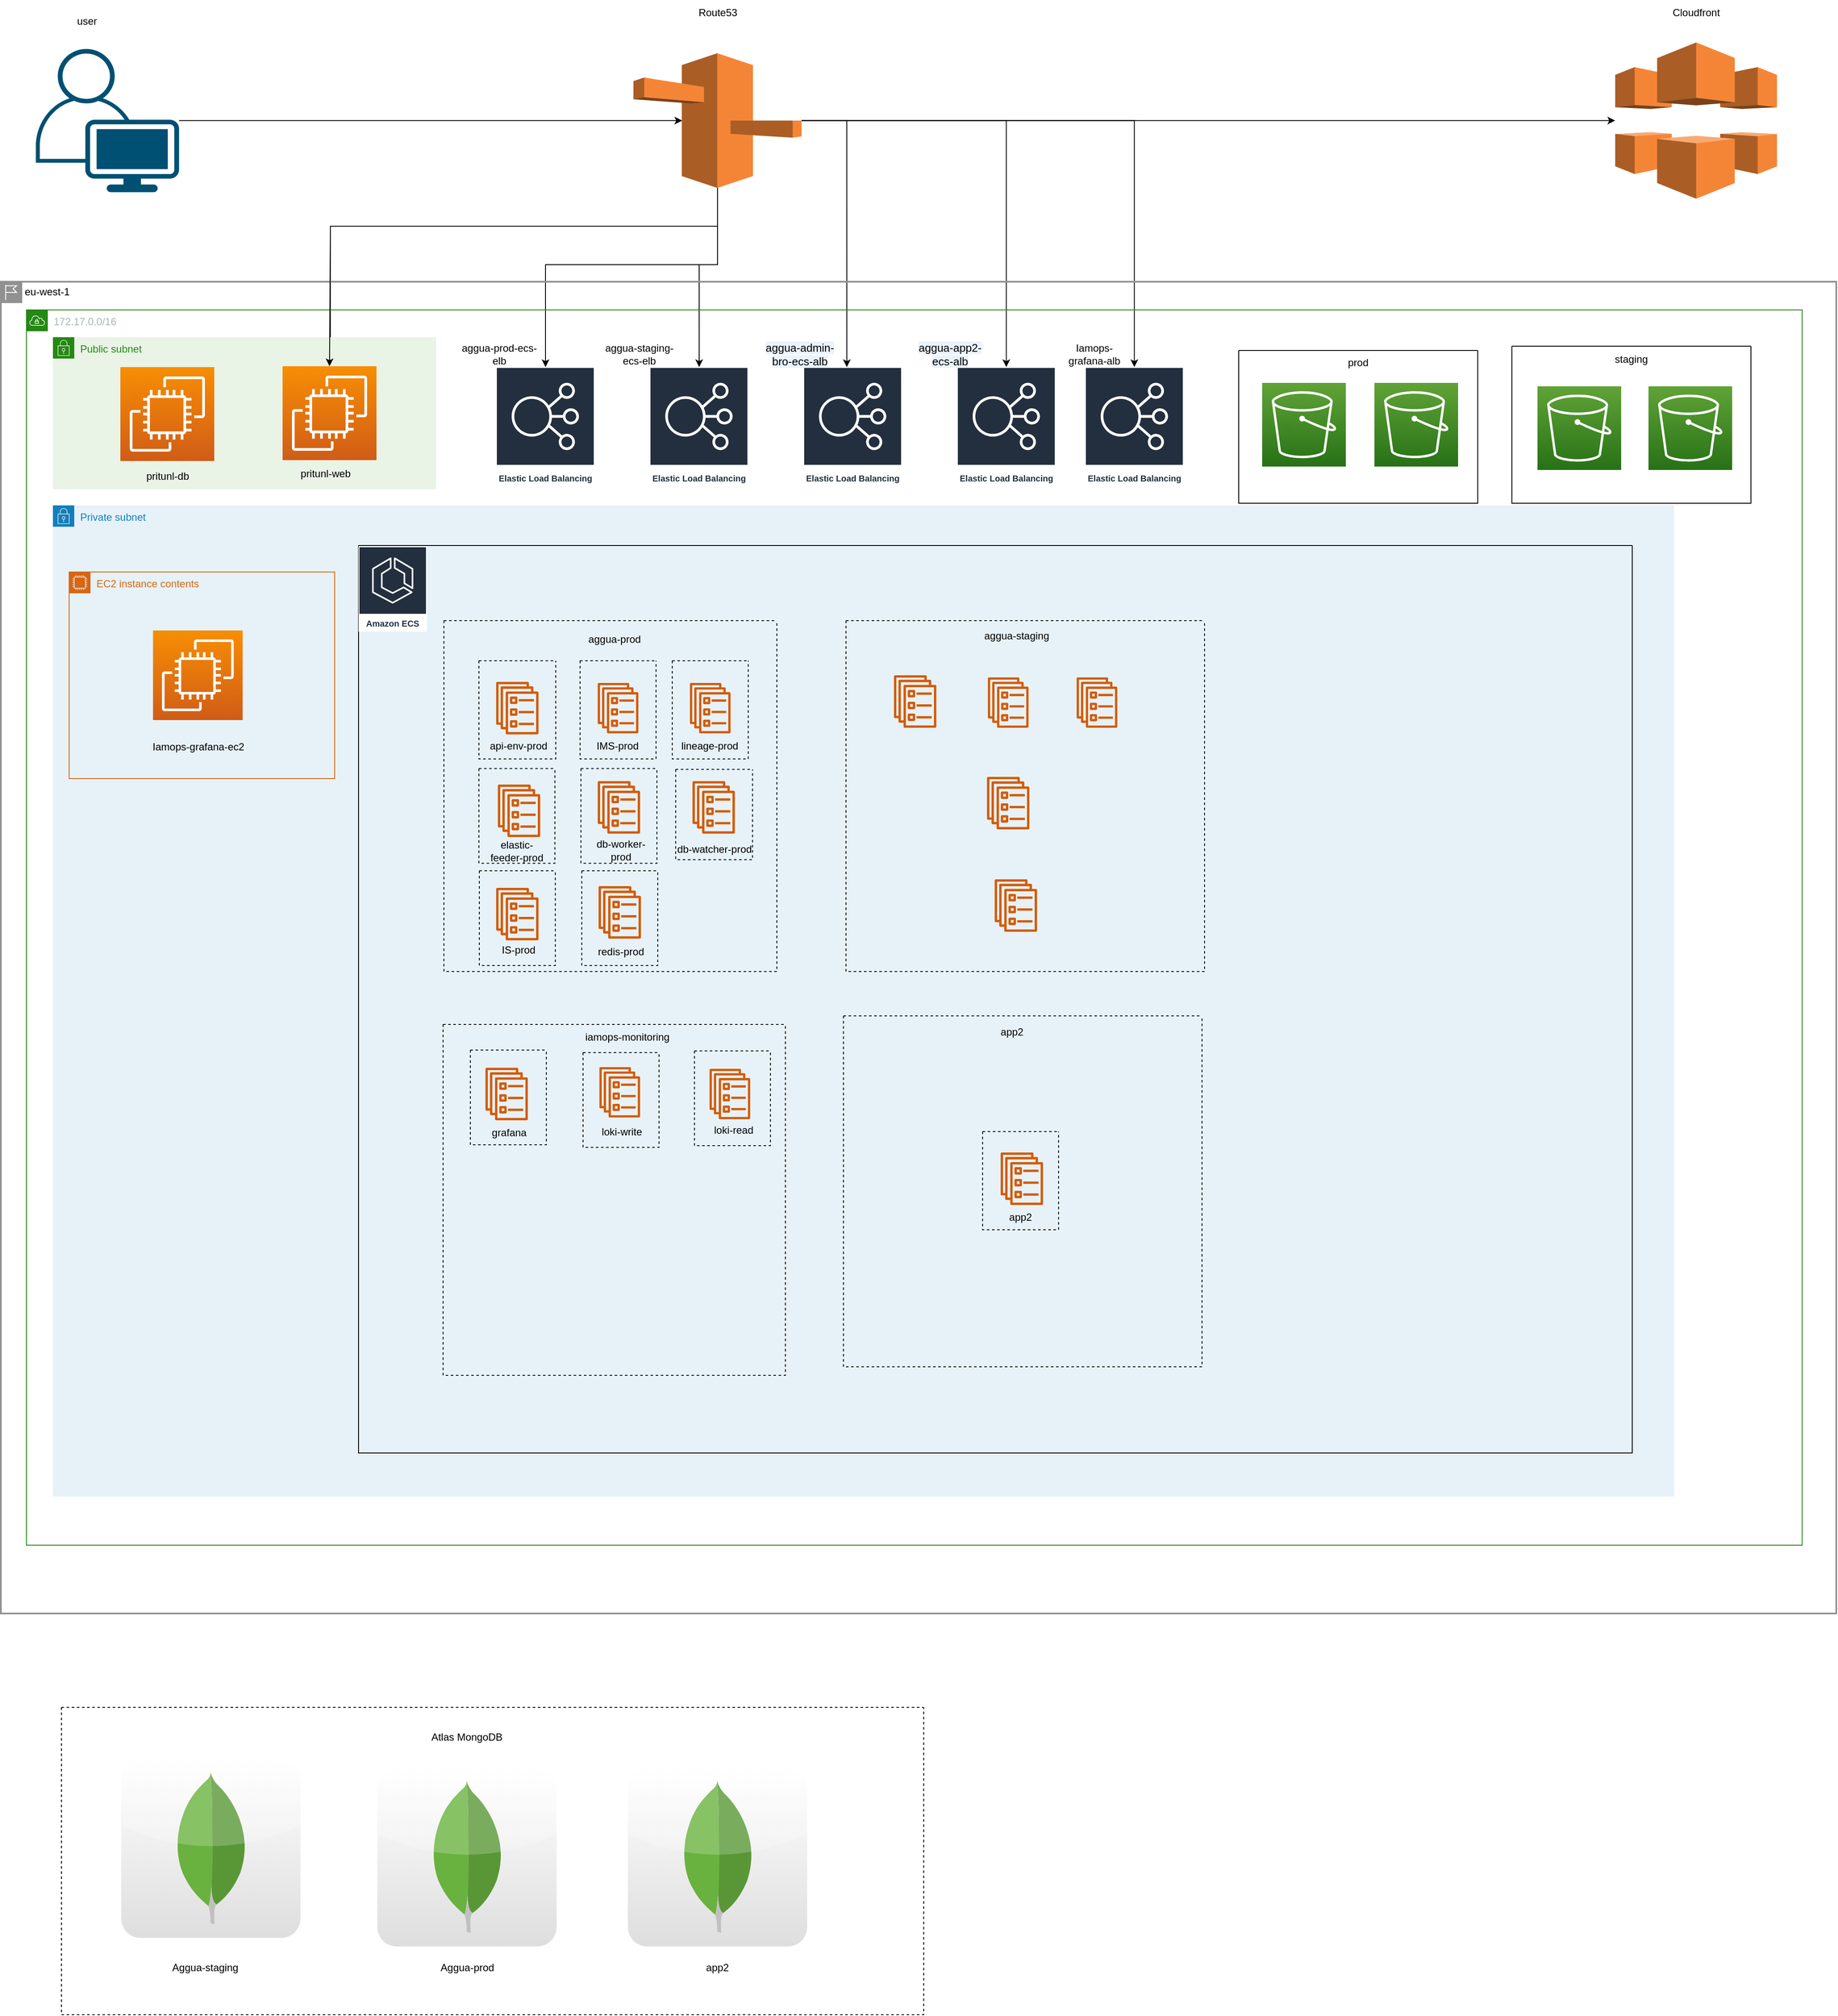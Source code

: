 <mxfile version="20.1.1" type="github">
  <diagram id="MRfBN73VTw00yK5iwEvO" name="Page-1">
    <mxGraphModel dx="1138" dy="1779" grid="1" gridSize="10" guides="1" tooltips="1" connect="1" arrows="1" fold="1" page="1" pageScale="1" pageWidth="827" pageHeight="1169" math="0" shadow="0">
      <root>
        <mxCell id="0" />
        <mxCell id="1" parent="0" />
        <mxCell id="sX0feW_yaeXlaU8O-Usj-157" style="edgeStyle=orthogonalEdgeStyle;rounded=0;orthogonalLoop=1;jettySize=auto;html=1;entryX=0.29;entryY=0.5;entryDx=0;entryDy=0;entryPerimeter=0;" edge="1" parent="1" source="YsGYTtXpXToWJOdHxNEK-1" target="YsGYTtXpXToWJOdHxNEK-2">
          <mxGeometry relative="1" as="geometry" />
        </mxCell>
        <mxCell id="YsGYTtXpXToWJOdHxNEK-1" value="" style="points=[[0.35,0,0],[0.98,0.51,0],[1,0.71,0],[0.67,1,0],[0,0.795,0],[0,0.65,0]];verticalLabelPosition=bottom;sketch=0;html=1;verticalAlign=top;aspect=fixed;align=center;pointerEvents=1;shape=mxgraph.cisco19.user;fillColor=#005073;strokeColor=none;" parent="1" vertex="1">
          <mxGeometry x="60" y="-142.63" width="167.75" height="167.75" as="geometry" />
        </mxCell>
        <mxCell id="sX0feW_yaeXlaU8O-Usj-159" style="edgeStyle=orthogonalEdgeStyle;rounded=0;orthogonalLoop=1;jettySize=auto;html=1;" edge="1" parent="1" source="YsGYTtXpXToWJOdHxNEK-2" target="YsGYTtXpXToWJOdHxNEK-3">
          <mxGeometry relative="1" as="geometry" />
        </mxCell>
        <mxCell id="sX0feW_yaeXlaU8O-Usj-240" style="edgeStyle=orthogonalEdgeStyle;rounded=0;orthogonalLoop=1;jettySize=auto;html=1;" edge="1" parent="1" source="YsGYTtXpXToWJOdHxNEK-2" target="sX0feW_yaeXlaU8O-Usj-6">
          <mxGeometry relative="1" as="geometry">
            <mxPoint x="810" y="110" as="targetPoint" />
            <Array as="points">
              <mxPoint x="858" y="65" />
              <mxPoint x="405" y="65" />
            </Array>
          </mxGeometry>
        </mxCell>
        <mxCell id="sX0feW_yaeXlaU8O-Usj-243" style="edgeStyle=orthogonalEdgeStyle;rounded=0;orthogonalLoop=1;jettySize=auto;html=1;exitX=0.5;exitY=1;exitDx=0;exitDy=0;exitPerimeter=0;" edge="1" parent="1" source="YsGYTtXpXToWJOdHxNEK-2" target="sX0feW_yaeXlaU8O-Usj-9">
          <mxGeometry relative="1" as="geometry">
            <Array as="points">
              <mxPoint x="858" y="110" />
              <mxPoint x="657" y="110" />
            </Array>
          </mxGeometry>
        </mxCell>
        <mxCell id="sX0feW_yaeXlaU8O-Usj-244" style="edgeStyle=orthogonalEdgeStyle;rounded=0;orthogonalLoop=1;jettySize=auto;html=1;" edge="1" parent="1" source="YsGYTtXpXToWJOdHxNEK-2" target="sX0feW_yaeXlaU8O-Usj-10">
          <mxGeometry relative="1" as="geometry">
            <Array as="points">
              <mxPoint x="858" y="110" />
              <mxPoint x="837" y="110" />
            </Array>
          </mxGeometry>
        </mxCell>
        <mxCell id="sX0feW_yaeXlaU8O-Usj-246" style="edgeStyle=orthogonalEdgeStyle;rounded=0;orthogonalLoop=1;jettySize=auto;html=1;entryX=0.441;entryY=0;entryDx=0;entryDy=0;entryPerimeter=0;" edge="1" parent="1" source="YsGYTtXpXToWJOdHxNEK-2" target="sX0feW_yaeXlaU8O-Usj-11">
          <mxGeometry relative="1" as="geometry" />
        </mxCell>
        <mxCell id="sX0feW_yaeXlaU8O-Usj-248" style="edgeStyle=orthogonalEdgeStyle;rounded=0;orthogonalLoop=1;jettySize=auto;html=1;" edge="1" parent="1" source="YsGYTtXpXToWJOdHxNEK-2" target="sX0feW_yaeXlaU8O-Usj-12">
          <mxGeometry relative="1" as="geometry" />
        </mxCell>
        <mxCell id="sX0feW_yaeXlaU8O-Usj-249" style="edgeStyle=orthogonalEdgeStyle;rounded=0;orthogonalLoop=1;jettySize=auto;html=1;" edge="1" parent="1" source="YsGYTtXpXToWJOdHxNEK-2" target="sX0feW_yaeXlaU8O-Usj-102">
          <mxGeometry relative="1" as="geometry" />
        </mxCell>
        <mxCell id="YsGYTtXpXToWJOdHxNEK-2" value="" style="outlineConnect=0;dashed=0;verticalLabelPosition=bottom;verticalAlign=top;align=center;html=1;shape=mxgraph.aws3.route_53;fillColor=#F58536;gradientColor=none;" parent="1" vertex="1">
          <mxGeometry x="760" y="-137.63" width="197" height="157.75" as="geometry" />
        </mxCell>
        <mxCell id="YsGYTtXpXToWJOdHxNEK-3" value="" style="outlineConnect=0;dashed=0;verticalLabelPosition=bottom;verticalAlign=top;align=center;html=1;shape=mxgraph.aws3.cloudfront;fillColor=#F58536;gradientColor=none;" parent="1" vertex="1">
          <mxGeometry x="1910" y="-150.26" width="189.5" height="183" as="geometry" />
        </mxCell>
        <mxCell id="YsGYTtXpXToWJOdHxNEK-48" value="" style="swimlane;startSize=0;dashed=1;" parent="1" vertex="1">
          <mxGeometry x="1467" y="526" width="420" height="411" as="geometry">
            <mxRectangle x="1450" y="540" width="50" height="40" as="alternateBounds" />
          </mxGeometry>
        </mxCell>
        <mxCell id="YsGYTtXpXToWJOdHxNEK-136" value="" style="swimlane;startSize=0;dashed=1;" parent="YsGYTtXpXToWJOdHxNEK-48" vertex="1">
          <mxGeometry x="163" y="135.5" width="89" height="115" as="geometry">
            <mxRectangle x="1480" y="436" width="50" height="40" as="alternateBounds" />
          </mxGeometry>
        </mxCell>
        <mxCell id="YsGYTtXpXToWJOdHxNEK-137" value="admin-bro" style="text;html=1;strokeColor=none;fillColor=none;align=center;verticalAlign=middle;whiteSpace=wrap;rounded=0;dashed=1;" parent="YsGYTtXpXToWJOdHxNEK-136" vertex="1">
          <mxGeometry x="6.99" y="85" width="75.02" height="30" as="geometry" />
        </mxCell>
        <mxCell id="YsGYTtXpXToWJOdHxNEK-50" value="" style="sketch=0;outlineConnect=0;fontColor=#232F3E;gradientColor=none;fillColor=#D45B07;strokeColor=none;dashed=0;verticalLabelPosition=bottom;verticalAlign=top;align=center;html=1;fontSize=12;fontStyle=0;aspect=fixed;pointerEvents=1;shape=mxgraph.aws4.ecs_service;" parent="YsGYTtXpXToWJOdHxNEK-136" vertex="1">
          <mxGeometry x="19.51" y="26.75" width="49.97" height="61.5" as="geometry" />
        </mxCell>
        <mxCell id="YsGYTtXpXToWJOdHxNEK-140" value="admin-bro" style="text;html=1;strokeColor=none;fillColor=none;align=center;verticalAlign=middle;whiteSpace=wrap;rounded=0;dashed=1;" parent="YsGYTtXpXToWJOdHxNEK-48" vertex="1">
          <mxGeometry x="160.48" y="4" width="75.02" height="30" as="geometry" />
        </mxCell>
        <mxCell id="YsGYTtXpXToWJOdHxNEK-118" value="" style="swimlane;startSize=0;dashed=1;" parent="1" vertex="1">
          <mxGeometry x="1036" y="569" width="90" height="115" as="geometry" />
        </mxCell>
        <mxCell id="YsGYTtXpXToWJOdHxNEK-119" value="api-env-stag" style="text;html=1;strokeColor=none;fillColor=none;align=center;verticalAlign=middle;whiteSpace=wrap;rounded=0;dashed=1;" parent="YsGYTtXpXToWJOdHxNEK-118" vertex="1">
          <mxGeometry x="8.98" y="85" width="75.02" height="30" as="geometry" />
        </mxCell>
        <mxCell id="YsGYTtXpXToWJOdHxNEK-120" value="" style="swimlane;startSize=0;dashed=1;" parent="1" vertex="1">
          <mxGeometry x="1154.47" y="569" width="89" height="115" as="geometry" />
        </mxCell>
        <mxCell id="YsGYTtXpXToWJOdHxNEK-121" value="IMS-stag" style="text;html=1;strokeColor=none;fillColor=none;align=center;verticalAlign=middle;whiteSpace=wrap;rounded=0;dashed=1;" parent="YsGYTtXpXToWJOdHxNEK-120" vertex="1">
          <mxGeometry x="6.99" y="85" width="75.02" height="30" as="geometry" />
        </mxCell>
        <mxCell id="YsGYTtXpXToWJOdHxNEK-122" value="" style="swimlane;startSize=0;dashed=1;" parent="1" vertex="1">
          <mxGeometry x="1036" y="695.25" width="89" height="111" as="geometry" />
        </mxCell>
        <mxCell id="YsGYTtXpXToWJOdHxNEK-43" value="" style="sketch=0;outlineConnect=0;fontColor=#232F3E;gradientColor=none;fillColor=#D45B07;strokeColor=none;dashed=1;verticalLabelPosition=bottom;verticalAlign=top;align=center;html=1;fontSize=12;fontStyle=0;aspect=fixed;pointerEvents=1;shape=mxgraph.aws4.ecs_service;" parent="YsGYTtXpXToWJOdHxNEK-122" vertex="1">
          <mxGeometry x="20.01" y="16.75" width="49.97" height="61.5" as="geometry" />
        </mxCell>
        <mxCell id="YsGYTtXpXToWJOdHxNEK-123" value="" style="swimlane;startSize=0;dashed=1;" parent="1" vertex="1">
          <mxGeometry x="1155.49" y="695.25" width="89" height="111" as="geometry" />
        </mxCell>
        <mxCell id="YsGYTtXpXToWJOdHxNEK-124" value="db-worker-stag" style="text;html=1;strokeColor=none;fillColor=none;align=center;verticalAlign=middle;whiteSpace=wrap;rounded=0;dashed=1;" parent="YsGYTtXpXToWJOdHxNEK-123" vertex="1">
          <mxGeometry x="13.48" y="80.25" width="66.52" height="30" as="geometry" />
        </mxCell>
        <mxCell id="YsGYTtXpXToWJOdHxNEK-125" value="" style="swimlane;startSize=0;dashed=1;" parent="1" vertex="1">
          <mxGeometry x="1156.48" y="815" width="89" height="111" as="geometry" />
        </mxCell>
        <mxCell id="YsGYTtXpXToWJOdHxNEK-126" value="redis-stag" style="text;html=1;strokeColor=none;fillColor=none;align=center;verticalAlign=middle;whiteSpace=wrap;rounded=0;dashed=1;" parent="YsGYTtXpXToWJOdHxNEK-125" vertex="1">
          <mxGeometry x="8.24" y="79.5" width="75.02" height="30" as="geometry" />
        </mxCell>
        <mxCell id="YsGYTtXpXToWJOdHxNEK-127" value="" style="swimlane;startSize=0;dashed=1;" parent="1" vertex="1">
          <mxGeometry x="1266.48" y="696.25" width="90" height="105.75" as="geometry" />
        </mxCell>
        <mxCell id="YsGYTtXpXToWJOdHxNEK-128" value="db-watcher-stag" style="text;html=1;strokeColor=none;fillColor=none;align=center;verticalAlign=middle;whiteSpace=wrap;rounded=0;dashed=1;" parent="YsGYTtXpXToWJOdHxNEK-127" vertex="1">
          <mxGeometry x="-4.01" y="78.75" width="100" height="30" as="geometry" />
        </mxCell>
        <mxCell id="YsGYTtXpXToWJOdHxNEK-47" value="" style="sketch=0;outlineConnect=0;fontColor=#232F3E;gradientColor=none;fillColor=#D45B07;strokeColor=none;dashed=0;verticalLabelPosition=bottom;verticalAlign=top;align=center;html=1;fontSize=12;fontStyle=0;aspect=fixed;pointerEvents=1;shape=mxgraph.aws4.ecs_service;" parent="YsGYTtXpXToWJOdHxNEK-127" vertex="1">
          <mxGeometry x="21.01" y="13.75" width="49.97" height="61.5" as="geometry" />
        </mxCell>
        <mxCell id="YsGYTtXpXToWJOdHxNEK-129" value="" style="swimlane;startSize=0;dashed=1;" parent="1" vertex="1">
          <mxGeometry x="1262.47" y="569" width="89" height="115" as="geometry" />
        </mxCell>
        <mxCell id="YsGYTtXpXToWJOdHxNEK-130" value="lineage-stag" style="text;html=1;strokeColor=none;fillColor=none;align=center;verticalAlign=middle;whiteSpace=wrap;rounded=0;dashed=1;" parent="YsGYTtXpXToWJOdHxNEK-129" vertex="1">
          <mxGeometry x="6.99" y="85" width="75.02" height="30" as="geometry" />
        </mxCell>
        <mxCell id="YsGYTtXpXToWJOdHxNEK-131" value="" style="swimlane;startSize=0;dashed=1;" parent="1" vertex="1">
          <mxGeometry x="1036.48" y="815" width="89" height="111" as="geometry" />
        </mxCell>
        <mxCell id="YsGYTtXpXToWJOdHxNEK-132" value="IS-stag" style="text;html=1;strokeColor=none;fillColor=none;align=center;verticalAlign=middle;whiteSpace=wrap;rounded=0;dashed=1;" parent="YsGYTtXpXToWJOdHxNEK-131" vertex="1">
          <mxGeometry x="8.5" y="77.5" width="75.02" height="30" as="geometry" />
        </mxCell>
        <mxCell id="YsGYTtXpXToWJOdHxNEK-40" value="" style="sketch=0;outlineConnect=0;fontColor=#232F3E;gradientColor=none;fillColor=#D45B07;strokeColor=none;dashed=0;verticalLabelPosition=bottom;verticalAlign=top;align=center;html=1;fontSize=12;fontStyle=0;aspect=fixed;pointerEvents=1;shape=mxgraph.aws4.ecs_service;" parent="YsGYTtXpXToWJOdHxNEK-131" vertex="1">
          <mxGeometry x="19.53" y="16" width="49.97" height="61.5" as="geometry" />
        </mxCell>
        <mxCell id="YsGYTtXpXToWJOdHxNEK-133" value="elastic-feeder-stag" style="text;html=1;strokeColor=none;fillColor=none;align=center;verticalAlign=middle;whiteSpace=wrap;rounded=0;dashed=1;" parent="1" vertex="1">
          <mxGeometry x="1048.48" y="775.5" width="75.02" height="30" as="geometry" />
        </mxCell>
        <mxCell id="sX0feW_yaeXlaU8O-Usj-91" value="" style="dashed=0;outlineConnect=0;html=1;align=center;labelPosition=center;verticalLabelPosition=bottom;verticalAlign=top;shape=mxgraph.webicons.mongodb;gradientColor=#DFDEDE" vertex="1" parent="1">
          <mxGeometry x="160" y="1860" width="210" height="210" as="geometry" />
        </mxCell>
        <mxCell id="sX0feW_yaeXlaU8O-Usj-92" value="" style="dashed=0;outlineConnect=0;html=1;align=center;labelPosition=center;verticalLabelPosition=bottom;verticalAlign=top;shape=mxgraph.webicons.mongodb;gradientColor=#DFDEDE" vertex="1" parent="1">
          <mxGeometry x="460" y="1870" width="210" height="210" as="geometry" />
        </mxCell>
        <mxCell id="sX0feW_yaeXlaU8O-Usj-93" value="" style="dashed=0;outlineConnect=0;html=1;align=center;labelPosition=center;verticalLabelPosition=bottom;verticalAlign=top;shape=mxgraph.webicons.mongodb;gradientColor=#DFDEDE" vertex="1" parent="1">
          <mxGeometry x="753.5" y="1870" width="210" height="210" as="geometry" />
        </mxCell>
        <mxCell id="sX0feW_yaeXlaU8O-Usj-94" value="" style="swimlane;startSize=0;dashed=1;" vertex="1" parent="1">
          <mxGeometry x="90" y="1800" width="1010" height="360" as="geometry" />
        </mxCell>
        <mxCell id="sX0feW_yaeXlaU8O-Usj-95" value="Atlas MongoDB" style="text;html=1;strokeColor=none;fillColor=none;align=center;verticalAlign=middle;whiteSpace=wrap;rounded=0;dashed=1;" vertex="1" parent="sX0feW_yaeXlaU8O-Usj-94">
          <mxGeometry x="380" y="20" width="190" height="30" as="geometry" />
        </mxCell>
        <mxCell id="sX0feW_yaeXlaU8O-Usj-99" value="Aggua-staging" style="text;html=1;strokeColor=none;fillColor=none;align=center;verticalAlign=middle;whiteSpace=wrap;rounded=0;dashed=1;" vertex="1" parent="sX0feW_yaeXlaU8O-Usj-94">
          <mxGeometry x="100" y="290" width="137" height="30" as="geometry" />
        </mxCell>
        <mxCell id="sX0feW_yaeXlaU8O-Usj-100" value="Aggua-prod" style="text;html=1;strokeColor=none;fillColor=none;align=center;verticalAlign=middle;whiteSpace=wrap;rounded=0;dashed=1;" vertex="1" parent="sX0feW_yaeXlaU8O-Usj-94">
          <mxGeometry x="406.5" y="290" width="137" height="30" as="geometry" />
        </mxCell>
        <mxCell id="sX0feW_yaeXlaU8O-Usj-101" value="app2" style="text;html=1;strokeColor=none;fillColor=none;align=center;verticalAlign=middle;whiteSpace=wrap;rounded=0;dashed=1;" vertex="1" parent="sX0feW_yaeXlaU8O-Usj-94">
          <mxGeometry x="700" y="290" width="137" height="30" as="geometry" />
        </mxCell>
        <mxCell id="sX0feW_yaeXlaU8O-Usj-150" value="Cloudfront" style="text;html=1;strokeColor=none;fillColor=none;align=center;verticalAlign=middle;whiteSpace=wrap;rounded=0;dashed=1;" vertex="1" parent="1">
          <mxGeometry x="1974.75" y="-200" width="60" height="30" as="geometry" />
        </mxCell>
        <mxCell id="sX0feW_yaeXlaU8O-Usj-152" value="Route53" style="text;html=1;strokeColor=none;fillColor=none;align=center;verticalAlign=middle;whiteSpace=wrap;rounded=0;dashed=1;" vertex="1" parent="1">
          <mxGeometry x="828.5" y="-200" width="60" height="30" as="geometry" />
        </mxCell>
        <mxCell id="sX0feW_yaeXlaU8O-Usj-153" value="user" style="text;html=1;strokeColor=none;fillColor=none;align=center;verticalAlign=middle;whiteSpace=wrap;rounded=0;dashed=1;" vertex="1" parent="1">
          <mxGeometry x="90" y="-190" width="60" height="30" as="geometry" />
        </mxCell>
        <mxCell id="YsGYTtXpXToWJOdHxNEK-10" value="eu-west-1" style="shape=mxgraph.ibm.box;prType=region;fontStyle=0;verticalAlign=top;align=left;spacingLeft=32;spacingTop=4;fillColor=none;rounded=0;whiteSpace=wrap;html=1;strokeColor=#919191;strokeWidth=2;dashed=0;container=1;spacing=-4;collapsible=0;expand=0;recursiveResize=0;" parent="1" vertex="1">
          <mxGeometry x="19" y="130" width="2150" height="1560" as="geometry" />
        </mxCell>
        <mxCell id="YsGYTtXpXToWJOdHxNEK-11" value="172.17.0.0/16" style="points=[[0,0],[0.25,0],[0.5,0],[0.75,0],[1,0],[1,0.25],[1,0.5],[1,0.75],[1,1],[0.75,1],[0.5,1],[0.25,1],[0,1],[0,0.75],[0,0.5],[0,0.25]];outlineConnect=0;gradientColor=none;html=1;whiteSpace=wrap;fontSize=12;fontStyle=0;container=1;pointerEvents=0;collapsible=0;recursiveResize=0;shape=mxgraph.aws4.group;grIcon=mxgraph.aws4.group_vpc;strokeColor=#248814;fillColor=none;verticalAlign=top;align=left;spacingLeft=30;fontColor=#AAB7B8;dashed=0;" parent="YsGYTtXpXToWJOdHxNEK-10" vertex="1">
          <mxGeometry x="30" y="33" width="2080" height="1447" as="geometry" />
        </mxCell>
        <mxCell id="YsGYTtXpXToWJOdHxNEK-12" value="Public subnet" style="points=[[0,0],[0.25,0],[0.5,0],[0.75,0],[1,0],[1,0.25],[1,0.5],[1,0.75],[1,1],[0.75,1],[0.5,1],[0.25,1],[0,1],[0,0.75],[0,0.5],[0,0.25]];outlineConnect=0;gradientColor=none;html=1;whiteSpace=wrap;fontSize=12;fontStyle=0;container=1;pointerEvents=0;collapsible=0;recursiveResize=0;shape=mxgraph.aws4.group;grIcon=mxgraph.aws4.group_security_group;grStroke=0;strokeColor=#248814;fillColor=#E9F3E6;verticalAlign=top;align=left;spacingLeft=30;fontColor=#248814;dashed=0;" parent="YsGYTtXpXToWJOdHxNEK-11" vertex="1">
          <mxGeometry x="31" y="32" width="449" height="178" as="geometry" />
        </mxCell>
        <mxCell id="sX0feW_yaeXlaU8O-Usj-6" value="" style="sketch=0;points=[[0,0,0],[0.25,0,0],[0.5,0,0],[0.75,0,0],[1,0,0],[0,1,0],[0.25,1,0],[0.5,1,0],[0.75,1,0],[1,1,0],[0,0.25,0],[0,0.5,0],[0,0.75,0],[1,0.25,0],[1,0.5,0],[1,0.75,0]];outlineConnect=0;fontColor=#232F3E;gradientColor=#F78E04;gradientDirection=north;fillColor=#D05C17;strokeColor=#ffffff;dashed=0;verticalLabelPosition=bottom;verticalAlign=top;align=center;html=1;fontSize=12;fontStyle=0;aspect=fixed;shape=mxgraph.aws4.resourceIcon;resIcon=mxgraph.aws4.ec2;" vertex="1" parent="YsGYTtXpXToWJOdHxNEK-12">
          <mxGeometry x="269" y="34" width="110" height="110" as="geometry" />
        </mxCell>
        <mxCell id="sX0feW_yaeXlaU8O-Usj-8" value="pritunl-db" style="text;html=1;strokeColor=none;fillColor=none;align=center;verticalAlign=middle;whiteSpace=wrap;rounded=0;" vertex="1" parent="YsGYTtXpXToWJOdHxNEK-12">
          <mxGeometry x="73.5" y="148" width="121" height="30" as="geometry" />
        </mxCell>
        <mxCell id="YsGYTtXpXToWJOdHxNEK-13" value="Private subnet" style="points=[[0,0],[0.25,0],[0.5,0],[0.75,0],[1,0],[1,0.25],[1,0.5],[1,0.75],[1,1],[0.75,1],[0.5,1],[0.25,1],[0,1],[0,0.75],[0,0.5],[0,0.25]];outlineConnect=0;gradientColor=none;html=1;whiteSpace=wrap;fontSize=12;fontStyle=0;container=1;pointerEvents=0;collapsible=0;recursiveResize=0;shape=mxgraph.aws4.group;grIcon=mxgraph.aws4.group_security_group;grStroke=0;strokeColor=#147EBA;fillColor=#E6F2F8;verticalAlign=top;align=left;spacingLeft=30;fontColor=#147EBA;dashed=0;" parent="YsGYTtXpXToWJOdHxNEK-11" vertex="1">
          <mxGeometry x="31" y="229" width="1899" height="1161" as="geometry" />
        </mxCell>
        <mxCell id="YsGYTtXpXToWJOdHxNEK-20" value="" style="swimlane;startSize=0;" parent="YsGYTtXpXToWJOdHxNEK-13" vertex="1">
          <mxGeometry x="358" y="47" width="1492" height="1063" as="geometry" />
        </mxCell>
        <mxCell id="YsGYTtXpXToWJOdHxNEK-21" value="" style="swimlane;startSize=0;dashed=1;" parent="YsGYTtXpXToWJOdHxNEK-20" vertex="1">
          <mxGeometry x="100" y="88" width="390" height="411" as="geometry">
            <mxRectangle x="100" y="88" width="50" height="40" as="alternateBounds" />
          </mxGeometry>
        </mxCell>
        <mxCell id="YsGYTtXpXToWJOdHxNEK-26" value="" style="sketch=0;outlineConnect=0;fontColor=#232F3E;gradientColor=none;fillColor=#D45B07;strokeColor=none;dashed=0;verticalLabelPosition=bottom;verticalAlign=top;align=center;html=1;fontSize=12;fontStyle=0;aspect=fixed;pointerEvents=1;shape=mxgraph.aws4.ecs_service;" parent="YsGYTtXpXToWJOdHxNEK-21" vertex="1">
          <mxGeometry x="180" y="73" width="47.94" height="59" as="geometry" />
        </mxCell>
        <mxCell id="YsGYTtXpXToWJOdHxNEK-32" value="" style="sketch=0;outlineConnect=0;fontColor=#232F3E;gradientColor=none;fillColor=#D45B07;strokeColor=none;dashed=0;verticalLabelPosition=bottom;verticalAlign=top;align=center;html=1;fontSize=12;fontStyle=0;aspect=fixed;pointerEvents=1;shape=mxgraph.aws4.ecs_service;" parent="YsGYTtXpXToWJOdHxNEK-21" vertex="1">
          <mxGeometry x="63" y="192" width="49.97" height="61.5" as="geometry" />
        </mxCell>
        <mxCell id="YsGYTtXpXToWJOdHxNEK-33" value="" style="sketch=0;outlineConnect=0;fontColor=#232F3E;gradientColor=none;fillColor=#D45B07;strokeColor=none;dashed=0;verticalLabelPosition=bottom;verticalAlign=top;align=center;html=1;fontSize=12;fontStyle=0;aspect=fixed;pointerEvents=1;shape=mxgraph.aws4.ecs_service;" parent="YsGYTtXpXToWJOdHxNEK-21" vertex="1">
          <mxGeometry x="180" y="188" width="49.97" height="61.5" as="geometry" />
        </mxCell>
        <mxCell id="YsGYTtXpXToWJOdHxNEK-37" value="" style="sketch=0;outlineConnect=0;fontColor=#232F3E;gradientColor=none;fillColor=#D45B07;strokeColor=none;dashed=0;verticalLabelPosition=bottom;verticalAlign=top;align=center;html=1;fontSize=12;fontStyle=0;aspect=fixed;pointerEvents=1;shape=mxgraph.aws4.ecs_service;" parent="YsGYTtXpXToWJOdHxNEK-21" vertex="1">
          <mxGeometry x="181" y="311" width="49.97" height="61.5" as="geometry" />
        </mxCell>
        <mxCell id="YsGYTtXpXToWJOdHxNEK-34" value="" style="sketch=0;outlineConnect=0;fontColor=#232F3E;gradientColor=none;fillColor=#D45B07;strokeColor=none;dashed=0;verticalLabelPosition=bottom;verticalAlign=top;align=center;html=1;fontSize=12;fontStyle=0;aspect=fixed;pointerEvents=1;shape=mxgraph.aws4.ecs_service;" parent="YsGYTtXpXToWJOdHxNEK-21" vertex="1">
          <mxGeometry x="291" y="188" width="49.97" height="61.5" as="geometry" />
        </mxCell>
        <mxCell id="YsGYTtXpXToWJOdHxNEK-102" value="" style="swimlane;startSize=0;dashed=1;" parent="YsGYTtXpXToWJOdHxNEK-21" vertex="1">
          <mxGeometry x="41" y="47" width="90" height="115" as="geometry" />
        </mxCell>
        <mxCell id="YsGYTtXpXToWJOdHxNEK-110" value="api-env-prod" style="text;html=1;strokeColor=none;fillColor=none;align=center;verticalAlign=middle;whiteSpace=wrap;rounded=0;dashed=1;" parent="YsGYTtXpXToWJOdHxNEK-102" vertex="1">
          <mxGeometry x="8.98" y="85" width="75.02" height="30" as="geometry" />
        </mxCell>
        <mxCell id="YsGYTtXpXToWJOdHxNEK-103" value="" style="swimlane;startSize=0;dashed=1;" parent="YsGYTtXpXToWJOdHxNEK-21" vertex="1">
          <mxGeometry x="159.47" y="47" width="89" height="115" as="geometry" />
        </mxCell>
        <mxCell id="YsGYTtXpXToWJOdHxNEK-111" value="IMS-prod" style="text;html=1;strokeColor=none;fillColor=none;align=center;verticalAlign=middle;whiteSpace=wrap;rounded=0;dashed=1;" parent="YsGYTtXpXToWJOdHxNEK-103" vertex="1">
          <mxGeometry x="6.99" y="85" width="75.02" height="30" as="geometry" />
        </mxCell>
        <mxCell id="YsGYTtXpXToWJOdHxNEK-105" value="" style="swimlane;startSize=0;dashed=1;" parent="YsGYTtXpXToWJOdHxNEK-21" vertex="1">
          <mxGeometry x="41" y="173.25" width="89" height="111" as="geometry" />
        </mxCell>
        <mxCell id="YsGYTtXpXToWJOdHxNEK-106" value="" style="swimlane;startSize=0;dashed=1;" parent="YsGYTtXpXToWJOdHxNEK-21" vertex="1">
          <mxGeometry x="160.49" y="173.25" width="89" height="111" as="geometry" />
        </mxCell>
        <mxCell id="YsGYTtXpXToWJOdHxNEK-114" value="db-worker-prod" style="text;html=1;strokeColor=none;fillColor=none;align=center;verticalAlign=middle;whiteSpace=wrap;rounded=0;dashed=1;" parent="YsGYTtXpXToWJOdHxNEK-106" vertex="1">
          <mxGeometry x="13.48" y="80.25" width="66.52" height="30" as="geometry" />
        </mxCell>
        <mxCell id="YsGYTtXpXToWJOdHxNEK-108" value="" style="swimlane;startSize=0;dashed=1;" parent="YsGYTtXpXToWJOdHxNEK-21" vertex="1">
          <mxGeometry x="161.48" y="293" width="89" height="111" as="geometry" />
        </mxCell>
        <mxCell id="YsGYTtXpXToWJOdHxNEK-117" value="redis-prod" style="text;html=1;strokeColor=none;fillColor=none;align=center;verticalAlign=middle;whiteSpace=wrap;rounded=0;dashed=1;" parent="YsGYTtXpXToWJOdHxNEK-108" vertex="1">
          <mxGeometry x="8.24" y="79.5" width="75.02" height="30" as="geometry" />
        </mxCell>
        <mxCell id="YsGYTtXpXToWJOdHxNEK-109" value="" style="swimlane;startSize=0;dashed=1;" parent="YsGYTtXpXToWJOdHxNEK-21" vertex="1">
          <mxGeometry x="271.48" y="174.25" width="90" height="105.75" as="geometry" />
        </mxCell>
        <mxCell id="YsGYTtXpXToWJOdHxNEK-115" value="db-watcher-prod" style="text;html=1;strokeColor=none;fillColor=none;align=center;verticalAlign=middle;whiteSpace=wrap;rounded=0;dashed=1;" parent="YsGYTtXpXToWJOdHxNEK-109" vertex="1">
          <mxGeometry x="-4.01" y="78.75" width="100" height="30" as="geometry" />
        </mxCell>
        <mxCell id="YsGYTtXpXToWJOdHxNEK-75" value="" style="swimlane;startSize=0;dashed=1;" parent="YsGYTtXpXToWJOdHxNEK-20" vertex="1">
          <mxGeometry x="99" y="561" width="401" height="411" as="geometry">
            <mxRectangle x="100" y="87" width="50" height="40" as="alternateBounds" />
          </mxGeometry>
        </mxCell>
        <mxCell id="YsGYTtXpXToWJOdHxNEK-78" value="" style="sketch=0;outlineConnect=0;fontColor=#232F3E;gradientColor=none;fillColor=#D45B07;strokeColor=none;dashed=0;verticalLabelPosition=bottom;verticalAlign=top;align=center;html=1;fontSize=12;fontStyle=0;aspect=fixed;pointerEvents=1;shape=mxgraph.aws4.ecs_service;" parent="YsGYTtXpXToWJOdHxNEK-75" vertex="1">
          <mxGeometry x="183" y="50" width="47.94" height="59" as="geometry" />
        </mxCell>
        <mxCell id="YsGYTtXpXToWJOdHxNEK-142" value="" style="swimlane;startSize=0;dashed=1;" parent="YsGYTtXpXToWJOdHxNEK-75" vertex="1">
          <mxGeometry x="31.97" y="30" width="89" height="111" as="geometry" />
        </mxCell>
        <mxCell id="YsGYTtXpXToWJOdHxNEK-143" value="grafana" style="text;html=1;strokeColor=none;fillColor=none;align=center;verticalAlign=middle;whiteSpace=wrap;rounded=0;dashed=1;" parent="YsGYTtXpXToWJOdHxNEK-142" vertex="1">
          <mxGeometry x="8.5" y="81.5" width="75.02" height="30" as="geometry" />
        </mxCell>
        <mxCell id="YsGYTtXpXToWJOdHxNEK-144" value="" style="swimlane;startSize=0;dashed=1;" parent="YsGYTtXpXToWJOdHxNEK-75" vertex="1">
          <mxGeometry x="163.97" y="33" width="89" height="111" as="geometry" />
        </mxCell>
        <mxCell id="YsGYTtXpXToWJOdHxNEK-145" value="loki-write" style="text;html=1;strokeColor=none;fillColor=none;align=center;verticalAlign=middle;whiteSpace=wrap;rounded=0;dashed=1;" parent="YsGYTtXpXToWJOdHxNEK-144" vertex="1">
          <mxGeometry x="8.5" y="77.5" width="75.02" height="30" as="geometry" />
        </mxCell>
        <mxCell id="YsGYTtXpXToWJOdHxNEK-208" value="" style="swimlane;startSize=0;dashed=1;" parent="YsGYTtXpXToWJOdHxNEK-75" vertex="1">
          <mxGeometry x="294.47" y="31" width="89" height="111" as="geometry" />
        </mxCell>
        <mxCell id="YsGYTtXpXToWJOdHxNEK-209" value="loki-read" style="text;html=1;strokeColor=none;fillColor=none;align=center;verticalAlign=middle;whiteSpace=wrap;rounded=0;dashed=1;" parent="YsGYTtXpXToWJOdHxNEK-208" vertex="1">
          <mxGeometry x="8.5" y="77.5" width="75.02" height="30" as="geometry" />
        </mxCell>
        <mxCell id="YsGYTtXpXToWJOdHxNEK-210" value="" style="swimlane;startSize=0;dashed=1;" parent="YsGYTtXpXToWJOdHxNEK-20" vertex="1">
          <mxGeometry x="568" y="551" width="420" height="411" as="geometry">
            <mxRectangle x="591" y="551" width="50" height="40" as="alternateBounds" />
          </mxGeometry>
        </mxCell>
        <mxCell id="YsGYTtXpXToWJOdHxNEK-211" value="" style="swimlane;startSize=0;dashed=1;" parent="YsGYTtXpXToWJOdHxNEK-210" vertex="1">
          <mxGeometry x="163" y="135.5" width="89" height="115" as="geometry">
            <mxRectangle x="1480" y="436" width="50" height="40" as="alternateBounds" />
          </mxGeometry>
        </mxCell>
        <mxCell id="YsGYTtXpXToWJOdHxNEK-212" value="app2" style="text;html=1;strokeColor=none;fillColor=none;align=center;verticalAlign=middle;whiteSpace=wrap;rounded=0;dashed=1;" parent="YsGYTtXpXToWJOdHxNEK-211" vertex="1">
          <mxGeometry x="6.99" y="85" width="75.02" height="30" as="geometry" />
        </mxCell>
        <mxCell id="YsGYTtXpXToWJOdHxNEK-214" value="app2" style="text;html=1;strokeColor=none;fillColor=none;align=center;verticalAlign=middle;whiteSpace=wrap;rounded=0;dashed=1;" parent="YsGYTtXpXToWJOdHxNEK-210" vertex="1">
          <mxGeometry x="160.48" y="4" width="75.02" height="30" as="geometry" />
        </mxCell>
        <mxCell id="sX0feW_yaeXlaU8O-Usj-1" value="EC2 instance contents" style="points=[[0,0],[0.25,0],[0.5,0],[0.75,0],[1,0],[1,0.25],[1,0.5],[1,0.75],[1,1],[0.75,1],[0.5,1],[0.25,1],[0,1],[0,0.75],[0,0.5],[0,0.25]];outlineConnect=0;gradientColor=none;html=1;whiteSpace=wrap;fontSize=12;fontStyle=0;container=1;pointerEvents=0;collapsible=0;recursiveResize=0;shape=mxgraph.aws4.group;grIcon=mxgraph.aws4.group_ec2_instance_contents;strokeColor=#D86613;fillColor=none;verticalAlign=top;align=left;spacingLeft=30;fontColor=#D86613;dashed=0;" vertex="1" parent="YsGYTtXpXToWJOdHxNEK-13">
          <mxGeometry x="19" y="78" width="311" height="242" as="geometry" />
        </mxCell>
        <mxCell id="sX0feW_yaeXlaU8O-Usj-2" value="" style="sketch=0;points=[[0,0,0],[0.25,0,0],[0.5,0,0],[0.75,0,0],[1,0,0],[0,1,0],[0.25,1,0],[0.5,1,0],[0.75,1,0],[1,1,0],[0,0.25,0],[0,0.5,0],[0,0.75,0],[1,0.25,0],[1,0.5,0],[1,0.75,0]];outlineConnect=0;fontColor=#232F3E;gradientColor=#F78E04;gradientDirection=north;fillColor=#D05C17;strokeColor=#ffffff;dashed=0;verticalLabelPosition=bottom;verticalAlign=top;align=center;html=1;fontSize=12;fontStyle=0;aspect=fixed;shape=mxgraph.aws4.resourceIcon;resIcon=mxgraph.aws4.ec2;" vertex="1" parent="sX0feW_yaeXlaU8O-Usj-1">
          <mxGeometry x="98.25" y="68.5" width="105" height="105" as="geometry" />
        </mxCell>
        <mxCell id="sX0feW_yaeXlaU8O-Usj-3" value="Iamops-grafana-ec2" style="text;html=1;strokeColor=none;fillColor=none;align=center;verticalAlign=middle;whiteSpace=wrap;rounded=0;" vertex="1" parent="sX0feW_yaeXlaU8O-Usj-1">
          <mxGeometry x="93.5" y="190" width="114.5" height="30" as="geometry" />
        </mxCell>
        <mxCell id="sX0feW_yaeXlaU8O-Usj-17" value="" style="swimlane;startSize=0;" vertex="1" parent="YsGYTtXpXToWJOdHxNEK-11">
          <mxGeometry x="1420" y="47.5" width="280" height="179" as="geometry">
            <mxRectangle x="1630" y="28" width="50" height="40" as="alternateBounds" />
          </mxGeometry>
        </mxCell>
        <mxCell id="sX0feW_yaeXlaU8O-Usj-13" value="" style="sketch=0;points=[[0,0,0],[0.25,0,0],[0.5,0,0],[0.75,0,0],[1,0,0],[0,1,0],[0.25,1,0],[0.5,1,0],[0.75,1,0],[1,1,0],[0,0.25,0],[0,0.5,0],[0,0.75,0],[1,0.25,0],[1,0.5,0],[1,0.75,0]];outlineConnect=0;fontColor=#232F3E;gradientColor=#60A337;gradientDirection=north;fillColor=#277116;strokeColor=#ffffff;dashed=0;verticalLabelPosition=bottom;verticalAlign=top;align=center;html=1;fontSize=12;fontStyle=0;aspect=fixed;shape=mxgraph.aws4.resourceIcon;resIcon=mxgraph.aws4.s3;" vertex="1" parent="sX0feW_yaeXlaU8O-Usj-17">
          <mxGeometry x="27.46" y="38" width="98" height="98" as="geometry" />
        </mxCell>
        <mxCell id="sX0feW_yaeXlaU8O-Usj-15" value="" style="sketch=0;points=[[0,0,0],[0.25,0,0],[0.5,0,0],[0.75,0,0],[1,0,0],[0,1,0],[0.25,1,0],[0.5,1,0],[0.75,1,0],[1,1,0],[0,0.25,0],[0,0.5,0],[0,0.75,0],[1,0.25,0],[1,0.5,0],[1,0.75,0]];outlineConnect=0;fontColor=#232F3E;gradientColor=#60A337;gradientDirection=north;fillColor=#277116;strokeColor=#ffffff;dashed=0;verticalLabelPosition=bottom;verticalAlign=top;align=center;html=1;fontSize=12;fontStyle=0;aspect=fixed;shape=mxgraph.aws4.resourceIcon;resIcon=mxgraph.aws4.s3;" vertex="1" parent="sX0feW_yaeXlaU8O-Usj-17">
          <mxGeometry x="158.99" y="38" width="98" height="98" as="geometry" />
        </mxCell>
        <mxCell id="sX0feW_yaeXlaU8O-Usj-18" value="" style="swimlane;startSize=0;" vertex="1" parent="YsGYTtXpXToWJOdHxNEK-11">
          <mxGeometry x="1740" y="42.5" width="280" height="184" as="geometry">
            <mxRectangle x="1800" y="57" width="50" height="40" as="alternateBounds" />
          </mxGeometry>
        </mxCell>
        <mxCell id="sX0feW_yaeXlaU8O-Usj-16" value="" style="sketch=0;points=[[0,0,0],[0.25,0,0],[0.5,0,0],[0.75,0,0],[1,0,0],[0,1,0],[0.25,1,0],[0.5,1,0],[0.75,1,0],[1,1,0],[0,0.25,0],[0,0.5,0],[0,0.75,0],[1,0.25,0],[1,0.5,0],[1,0.75,0]];outlineConnect=0;fontColor=#232F3E;gradientColor=#60A337;gradientDirection=north;fillColor=#277116;strokeColor=#ffffff;dashed=0;verticalLabelPosition=bottom;verticalAlign=top;align=center;html=1;fontSize=12;fontStyle=0;aspect=fixed;shape=mxgraph.aws4.resourceIcon;resIcon=mxgraph.aws4.s3;" vertex="1" parent="sX0feW_yaeXlaU8O-Usj-18">
          <mxGeometry x="160" y="47" width="98" height="98" as="geometry" />
        </mxCell>
        <mxCell id="sX0feW_yaeXlaU8O-Usj-147" value="" style="sketch=0;points=[[0,0,0],[0.25,0,0],[0.5,0,0],[0.75,0,0],[1,0,0],[0,1,0],[0.25,1,0],[0.5,1,0],[0.75,1,0],[1,1,0],[0,0.25,0],[0,0.5,0],[0,0.75,0],[1,0.25,0],[1,0.5,0],[1,0.75,0]];outlineConnect=0;fontColor=#232F3E;gradientColor=#60A337;gradientDirection=north;fillColor=#277116;strokeColor=#ffffff;dashed=0;verticalLabelPosition=bottom;verticalAlign=top;align=center;html=1;fontSize=12;fontStyle=0;aspect=fixed;shape=mxgraph.aws4.resourceIcon;resIcon=mxgraph.aws4.s3;" vertex="1" parent="sX0feW_yaeXlaU8O-Usj-18">
          <mxGeometry x="30" y="47" width="98" height="98" as="geometry" />
        </mxCell>
        <mxCell id="sX0feW_yaeXlaU8O-Usj-149" value="staging" style="text;html=1;strokeColor=none;fillColor=none;align=center;verticalAlign=middle;whiteSpace=wrap;rounded=0;dashed=1;" vertex="1" parent="sX0feW_yaeXlaU8O-Usj-18">
          <mxGeometry x="110" width="60" height="30" as="geometry" />
        </mxCell>
        <mxCell id="sX0feW_yaeXlaU8O-Usj-12" value="Elastic Load Balancing" style="sketch=0;outlineConnect=0;fontColor=#232F3E;gradientColor=none;strokeColor=#ffffff;fillColor=#232F3E;dashed=0;verticalLabelPosition=middle;verticalAlign=bottom;align=center;html=1;whiteSpace=wrap;fontSize=10;fontStyle=1;spacing=3;shape=mxgraph.aws4.productIcon;prIcon=mxgraph.aws4.elastic_load_balancing;" vertex="1" parent="YsGYTtXpXToWJOdHxNEK-11">
          <mxGeometry x="1090" y="67" width="115.52" height="140" as="geometry" />
        </mxCell>
        <mxCell id="YsGYTtXpXToWJOdHxNEK-19" value="Amazon ECS" style="sketch=0;outlineConnect=0;fontColor=#232F3E;gradientColor=none;strokeColor=#ffffff;fillColor=#232F3E;dashed=0;verticalLabelPosition=middle;verticalAlign=bottom;align=center;html=1;whiteSpace=wrap;fontSize=10;fontStyle=1;spacing=3;shape=mxgraph.aws4.productIcon;prIcon=mxgraph.aws4.ecs;" parent="YsGYTtXpXToWJOdHxNEK-10" vertex="1">
          <mxGeometry x="419" y="310" width="80" height="100" as="geometry" />
        </mxCell>
        <mxCell id="YsGYTtXpXToWJOdHxNEK-27" value="" style="sketch=0;outlineConnect=0;fontColor=#232F3E;gradientColor=none;fillColor=#D45B07;strokeColor=none;dashed=0;verticalLabelPosition=bottom;verticalAlign=top;align=center;html=1;fontSize=12;fontStyle=0;aspect=fixed;pointerEvents=1;shape=mxgraph.aws4.ecs_service;" parent="YsGYTtXpXToWJOdHxNEK-10" vertex="1">
          <mxGeometry x="807.0" y="470" width="47.94" height="59" as="geometry" />
        </mxCell>
        <mxCell id="YsGYTtXpXToWJOdHxNEK-25" value="" style="sketch=0;outlineConnect=0;fontColor=#232F3E;gradientColor=none;fillColor=#D45B07;strokeColor=none;dashed=0;verticalLabelPosition=bottom;verticalAlign=top;align=center;html=1;fontSize=12;fontStyle=0;aspect=fixed;pointerEvents=1;shape=mxgraph.aws4.ecs_service;" parent="YsGYTtXpXToWJOdHxNEK-10" vertex="1">
          <mxGeometry x="580" y="468.75" width="49.97" height="61.5" as="geometry" />
        </mxCell>
        <mxCell id="YsGYTtXpXToWJOdHxNEK-41" value="" style="sketch=0;outlineConnect=0;fontColor=#232F3E;gradientColor=none;fillColor=#D45B07;strokeColor=none;dashed=0;verticalLabelPosition=bottom;verticalAlign=top;align=center;html=1;fontSize=12;fontStyle=0;aspect=fixed;pointerEvents=1;shape=mxgraph.aws4.ecs_service;" parent="YsGYTtXpXToWJOdHxNEK-10" vertex="1">
          <mxGeometry x="1046" y="461" width="49.97" height="61.5" as="geometry" />
        </mxCell>
        <mxCell id="YsGYTtXpXToWJOdHxNEK-42" value="" style="sketch=0;outlineConnect=0;fontColor=#232F3E;gradientColor=none;fillColor=#D45B07;strokeColor=none;dashed=0;verticalLabelPosition=bottom;verticalAlign=top;align=center;html=1;fontSize=12;fontStyle=0;aspect=fixed;pointerEvents=1;shape=mxgraph.aws4.ecs_service;" parent="YsGYTtXpXToWJOdHxNEK-10" vertex="1">
          <mxGeometry x="1156.03" y="463.5" width="47.94" height="59" as="geometry" />
        </mxCell>
        <mxCell id="YsGYTtXpXToWJOdHxNEK-44" value="" style="sketch=0;outlineConnect=0;fontColor=#232F3E;gradientColor=none;fillColor=#D45B07;strokeColor=none;dashed=0;verticalLabelPosition=bottom;verticalAlign=top;align=center;html=1;fontSize=12;fontStyle=0;aspect=fixed;pointerEvents=1;shape=mxgraph.aws4.ecs_service;" parent="YsGYTtXpXToWJOdHxNEK-10" vertex="1">
          <mxGeometry x="1260" y="463.5" width="47.94" height="59" as="geometry" />
        </mxCell>
        <mxCell id="YsGYTtXpXToWJOdHxNEK-39" value="" style="swimlane;startSize=0;dashed=1;" parent="YsGYTtXpXToWJOdHxNEK-10" vertex="1">
          <mxGeometry x="990" y="397" width="420" height="411" as="geometry">
            <mxRectangle x="997" y="541" width="50" height="40" as="alternateBounds" />
          </mxGeometry>
        </mxCell>
        <mxCell id="YsGYTtXpXToWJOdHxNEK-134" value="aggua-staging" style="text;html=1;strokeColor=none;fillColor=none;align=center;verticalAlign=middle;whiteSpace=wrap;rounded=0;dashed=1;" parent="YsGYTtXpXToWJOdHxNEK-39" vertex="1">
          <mxGeometry x="110" y="3" width="180" height="30" as="geometry" />
        </mxCell>
        <mxCell id="YsGYTtXpXToWJOdHxNEK-104" value="" style="swimlane;startSize=0;dashed=1;" parent="YsGYTtXpXToWJOdHxNEK-10" vertex="1">
          <mxGeometry x="786.47" y="444" width="89" height="115" as="geometry" />
        </mxCell>
        <mxCell id="YsGYTtXpXToWJOdHxNEK-112" value="lineage-prod" style="text;html=1;strokeColor=none;fillColor=none;align=center;verticalAlign=middle;whiteSpace=wrap;rounded=0;dashed=1;" parent="YsGYTtXpXToWJOdHxNEK-104" vertex="1">
          <mxGeometry x="6.99" y="85" width="75.02" height="30" as="geometry" />
        </mxCell>
        <mxCell id="YsGYTtXpXToWJOdHxNEK-36" value="" style="sketch=0;outlineConnect=0;fontColor=#232F3E;gradientColor=none;fillColor=#D45B07;strokeColor=none;dashed=0;verticalLabelPosition=bottom;verticalAlign=top;align=center;html=1;fontSize=12;fontStyle=0;aspect=fixed;pointerEvents=1;shape=mxgraph.aws4.ecs_service;" parent="YsGYTtXpXToWJOdHxNEK-10" vertex="1">
          <mxGeometry x="580" y="710" width="49.97" height="61.5" as="geometry" />
        </mxCell>
        <mxCell id="YsGYTtXpXToWJOdHxNEK-107" value="" style="swimlane;startSize=0;dashed=1;" parent="YsGYTtXpXToWJOdHxNEK-10" vertex="1">
          <mxGeometry x="560.48" y="690" width="89" height="111" as="geometry" />
        </mxCell>
        <mxCell id="YsGYTtXpXToWJOdHxNEK-116" value="IS-prod" style="text;html=1;strokeColor=none;fillColor=none;align=center;verticalAlign=middle;whiteSpace=wrap;rounded=0;dashed=1;" parent="YsGYTtXpXToWJOdHxNEK-107" vertex="1">
          <mxGeometry x="8.5" y="77.5" width="75.02" height="30" as="geometry" />
        </mxCell>
        <mxCell id="YsGYTtXpXToWJOdHxNEK-113" value="elastic-feeder-prod" style="text;html=1;strokeColor=none;fillColor=none;align=center;verticalAlign=middle;whiteSpace=wrap;rounded=0;dashed=1;" parent="YsGYTtXpXToWJOdHxNEK-10" vertex="1">
          <mxGeometry x="567.48" y="651.5" width="75.02" height="30" as="geometry" />
        </mxCell>
        <mxCell id="YsGYTtXpXToWJOdHxNEK-46" value="" style="sketch=0;outlineConnect=0;fontColor=#232F3E;gradientColor=none;fillColor=#D45B07;strokeColor=none;dashed=0;verticalLabelPosition=bottom;verticalAlign=top;align=center;html=1;fontSize=12;fontStyle=0;aspect=fixed;pointerEvents=1;shape=mxgraph.aws4.ecs_service;" parent="YsGYTtXpXToWJOdHxNEK-10" vertex="1">
          <mxGeometry x="1164" y="700" width="49.97" height="61.5" as="geometry" />
        </mxCell>
        <mxCell id="YsGYTtXpXToWJOdHxNEK-135" value="aggua-prod" style="text;html=1;strokeColor=none;fillColor=none;align=center;verticalAlign=middle;whiteSpace=wrap;rounded=0;dashed=1;" parent="YsGYTtXpXToWJOdHxNEK-10" vertex="1">
          <mxGeometry x="649.48" y="404" width="140" height="30" as="geometry" />
        </mxCell>
        <mxCell id="YsGYTtXpXToWJOdHxNEK-45" value="" style="sketch=0;outlineConnect=0;fontColor=#232F3E;gradientColor=none;fillColor=#D45B07;strokeColor=none;dashed=0;verticalLabelPosition=bottom;verticalAlign=top;align=center;html=1;fontSize=12;fontStyle=0;aspect=fixed;pointerEvents=1;shape=mxgraph.aws4.ecs_service;" parent="YsGYTtXpXToWJOdHxNEK-10" vertex="1">
          <mxGeometry x="1155.01" y="580" width="49.97" height="61.5" as="geometry" />
        </mxCell>
        <mxCell id="YsGYTtXpXToWJOdHxNEK-141" value="iamops-monitoring" style="text;html=1;strokeColor=none;fillColor=none;align=center;verticalAlign=middle;whiteSpace=wrap;rounded=0;dashed=1;" parent="YsGYTtXpXToWJOdHxNEK-10" vertex="1">
          <mxGeometry x="679.48" y="870" width="110" height="30" as="geometry" />
        </mxCell>
        <mxCell id="YsGYTtXpXToWJOdHxNEK-77" value="" style="sketch=0;outlineConnect=0;fontColor=#232F3E;gradientColor=none;fillColor=#D45B07;strokeColor=none;dashed=0;verticalLabelPosition=bottom;verticalAlign=top;align=center;html=1;fontSize=12;fontStyle=0;aspect=fixed;pointerEvents=1;shape=mxgraph.aws4.ecs_service;" parent="YsGYTtXpXToWJOdHxNEK-10" vertex="1">
          <mxGeometry x="567.48" y="920.75" width="49.97" height="61.5" as="geometry" />
        </mxCell>
        <mxCell id="YsGYTtXpXToWJOdHxNEK-80" value="" style="sketch=0;outlineConnect=0;fontColor=#232F3E;gradientColor=none;fillColor=#D45B07;strokeColor=none;dashed=0;verticalLabelPosition=bottom;verticalAlign=top;align=center;html=1;fontSize=12;fontStyle=0;aspect=fixed;pointerEvents=1;shape=mxgraph.aws4.ecs_service;" parent="YsGYTtXpXToWJOdHxNEK-10" vertex="1">
          <mxGeometry x="830.0" y="922" width="47.94" height="59" as="geometry" />
        </mxCell>
        <mxCell id="YsGYTtXpXToWJOdHxNEK-213" value="" style="sketch=0;outlineConnect=0;fontColor=#232F3E;gradientColor=none;fillColor=#D45B07;strokeColor=none;dashed=0;verticalLabelPosition=bottom;verticalAlign=top;align=center;html=1;fontSize=12;fontStyle=0;aspect=fixed;pointerEvents=1;shape=mxgraph.aws4.ecs_service;" parent="YsGYTtXpXToWJOdHxNEK-10" vertex="1">
          <mxGeometry x="1171" y="1020" width="49.97" height="61.5" as="geometry" />
        </mxCell>
        <mxCell id="sX0feW_yaeXlaU8O-Usj-5" value="" style="sketch=0;points=[[0,0,0],[0.25,0,0],[0.5,0,0],[0.75,0,0],[1,0,0],[0,1,0],[0.25,1,0],[0.5,1,0],[0.75,1,0],[1,1,0],[0,0.25,0],[0,0.5,0],[0,0.75,0],[1,0.25,0],[1,0.5,0],[1,0.75,0]];outlineConnect=0;fontColor=#232F3E;gradientColor=#F78E04;gradientDirection=north;fillColor=#D05C17;strokeColor=#ffffff;dashed=0;verticalLabelPosition=bottom;verticalAlign=top;align=center;html=1;fontSize=12;fontStyle=0;aspect=fixed;shape=mxgraph.aws4.resourceIcon;resIcon=mxgraph.aws4.ec2;" vertex="1" parent="YsGYTtXpXToWJOdHxNEK-10">
          <mxGeometry x="140" y="100" width="110" height="110" as="geometry" />
        </mxCell>
        <mxCell id="sX0feW_yaeXlaU8O-Usj-7" value="pritunl-web" style="text;html=1;strokeColor=none;fillColor=none;align=center;verticalAlign=middle;whiteSpace=wrap;rounded=0;" vertex="1" parent="YsGYTtXpXToWJOdHxNEK-10">
          <mxGeometry x="320" y="210" width="121" height="30" as="geometry" />
        </mxCell>
        <mxCell id="sX0feW_yaeXlaU8O-Usj-9" value="Elastic Load Balancing" style="sketch=0;outlineConnect=0;fontColor=#232F3E;gradientColor=none;strokeColor=#ffffff;fillColor=#232F3E;dashed=0;verticalLabelPosition=middle;verticalAlign=bottom;align=center;html=1;whiteSpace=wrap;fontSize=10;fontStyle=1;spacing=3;shape=mxgraph.aws4.productIcon;prIcon=mxgraph.aws4.elastic_load_balancing;" vertex="1" parent="YsGYTtXpXToWJOdHxNEK-10">
          <mxGeometry x="580" y="100" width="115.52" height="140" as="geometry" />
        </mxCell>
        <mxCell id="sX0feW_yaeXlaU8O-Usj-10" value="Elastic Load Balancing" style="sketch=0;outlineConnect=0;fontColor=#232F3E;gradientColor=none;strokeColor=#ffffff;fillColor=#232F3E;dashed=0;verticalLabelPosition=middle;verticalAlign=bottom;align=center;html=1;whiteSpace=wrap;fontSize=10;fontStyle=1;spacing=3;shape=mxgraph.aws4.productIcon;prIcon=mxgraph.aws4.elastic_load_balancing;" vertex="1" parent="YsGYTtXpXToWJOdHxNEK-10">
          <mxGeometry x="759.95" y="100" width="115.52" height="140" as="geometry" />
        </mxCell>
        <mxCell id="sX0feW_yaeXlaU8O-Usj-11" value="Elastic Load Balancing" style="sketch=0;outlineConnect=0;fontColor=#232F3E;gradientColor=none;strokeColor=#ffffff;fillColor=#232F3E;dashed=0;verticalLabelPosition=middle;verticalAlign=bottom;align=center;html=1;whiteSpace=wrap;fontSize=10;fontStyle=1;spacing=3;shape=mxgraph.aws4.productIcon;prIcon=mxgraph.aws4.elastic_load_balancing;" vertex="1" parent="YsGYTtXpXToWJOdHxNEK-10">
          <mxGeometry x="940" y="100" width="115.52" height="140" as="geometry" />
        </mxCell>
        <mxCell id="sX0feW_yaeXlaU8O-Usj-102" value="Elastic Load Balancing" style="sketch=0;outlineConnect=0;fontColor=#232F3E;gradientColor=none;strokeColor=#ffffff;fillColor=#232F3E;dashed=0;verticalLabelPosition=middle;verticalAlign=bottom;align=center;html=1;whiteSpace=wrap;fontSize=10;fontStyle=1;spacing=3;shape=mxgraph.aws4.productIcon;prIcon=mxgraph.aws4.elastic_load_balancing;" vertex="1" parent="YsGYTtXpXToWJOdHxNEK-10">
          <mxGeometry x="1270" y="100" width="115.52" height="140" as="geometry" />
        </mxCell>
        <mxCell id="sX0feW_yaeXlaU8O-Usj-148" value="prod" style="text;html=1;strokeColor=none;fillColor=none;align=center;verticalAlign=middle;whiteSpace=wrap;rounded=0;dashed=1;" vertex="1" parent="YsGYTtXpXToWJOdHxNEK-10">
          <mxGeometry x="1560" y="80" width="60" height="30" as="geometry" />
        </mxCell>
        <mxCell id="sX0feW_yaeXlaU8O-Usj-154" value="Iamops-grafana-alb" style="text;html=1;strokeColor=none;fillColor=none;align=center;verticalAlign=middle;whiteSpace=wrap;rounded=0;dashed=1;" vertex="1" parent="YsGYTtXpXToWJOdHxNEK-10">
          <mxGeometry x="1241" y="70" width="80" height="30" as="geometry" />
        </mxCell>
        <mxCell id="sX0feW_yaeXlaU8O-Usj-151" value="aggua-staging-ecs-elb" style="text;html=1;strokeColor=none;fillColor=none;align=center;verticalAlign=middle;whiteSpace=wrap;rounded=0;dashed=1;" vertex="1" parent="YsGYTtXpXToWJOdHxNEK-10">
          <mxGeometry x="702.24" y="70" width="92.24" height="30" as="geometry" />
        </mxCell>
        <mxCell id="sX0feW_yaeXlaU8O-Usj-155" value="aggua-prod-ecs-elb" style="text;html=1;strokeColor=none;fillColor=none;align=center;verticalAlign=middle;whiteSpace=wrap;rounded=0;dashed=1;" vertex="1" parent="YsGYTtXpXToWJOdHxNEK-10">
          <mxGeometry x="537.73" y="70" width="92.24" height="30" as="geometry" />
        </mxCell>
        <mxCell id="sX0feW_yaeXlaU8O-Usj-156" value="&lt;span style=&quot;font-family: arial; font-size: 13px; text-align: left; background-color: rgb(234, 243, 254);&quot;&gt;aggua-admin-bro-ecs-alb&lt;/span&gt;" style="text;html=1;strokeColor=none;fillColor=none;align=center;verticalAlign=middle;whiteSpace=wrap;rounded=0;dashed=1;" vertex="1" parent="YsGYTtXpXToWJOdHxNEK-10">
          <mxGeometry x="889.64" y="70" width="92.24" height="30" as="geometry" />
        </mxCell>
        <mxCell id="sX0feW_yaeXlaU8O-Usj-158" value="&lt;span style=&quot;font-family: arial; font-size: 13px; text-align: left; background-color: rgb(234, 243, 254);&quot;&gt;aggua-app2-ecs-alb&lt;/span&gt;" style="text;html=1;strokeColor=none;fillColor=none;align=center;verticalAlign=middle;whiteSpace=wrap;rounded=0;dashed=1;" vertex="1" parent="YsGYTtXpXToWJOdHxNEK-10">
          <mxGeometry x="1065.87" y="70" width="92.24" height="30" as="geometry" />
        </mxCell>
        <mxCell id="sX0feW_yaeXlaU8O-Usj-242" value="" style="endArrow=classic;html=1;rounded=0;entryX=0.5;entryY=0;entryDx=0;entryDy=0;entryPerimeter=0;" edge="1" parent="1" target="sX0feW_yaeXlaU8O-Usj-6">
          <mxGeometry width="50" height="50" relative="1" as="geometry">
            <mxPoint x="405" y="70" as="sourcePoint" />
            <mxPoint x="680" y="20" as="targetPoint" />
          </mxGeometry>
        </mxCell>
      </root>
    </mxGraphModel>
  </diagram>
</mxfile>
